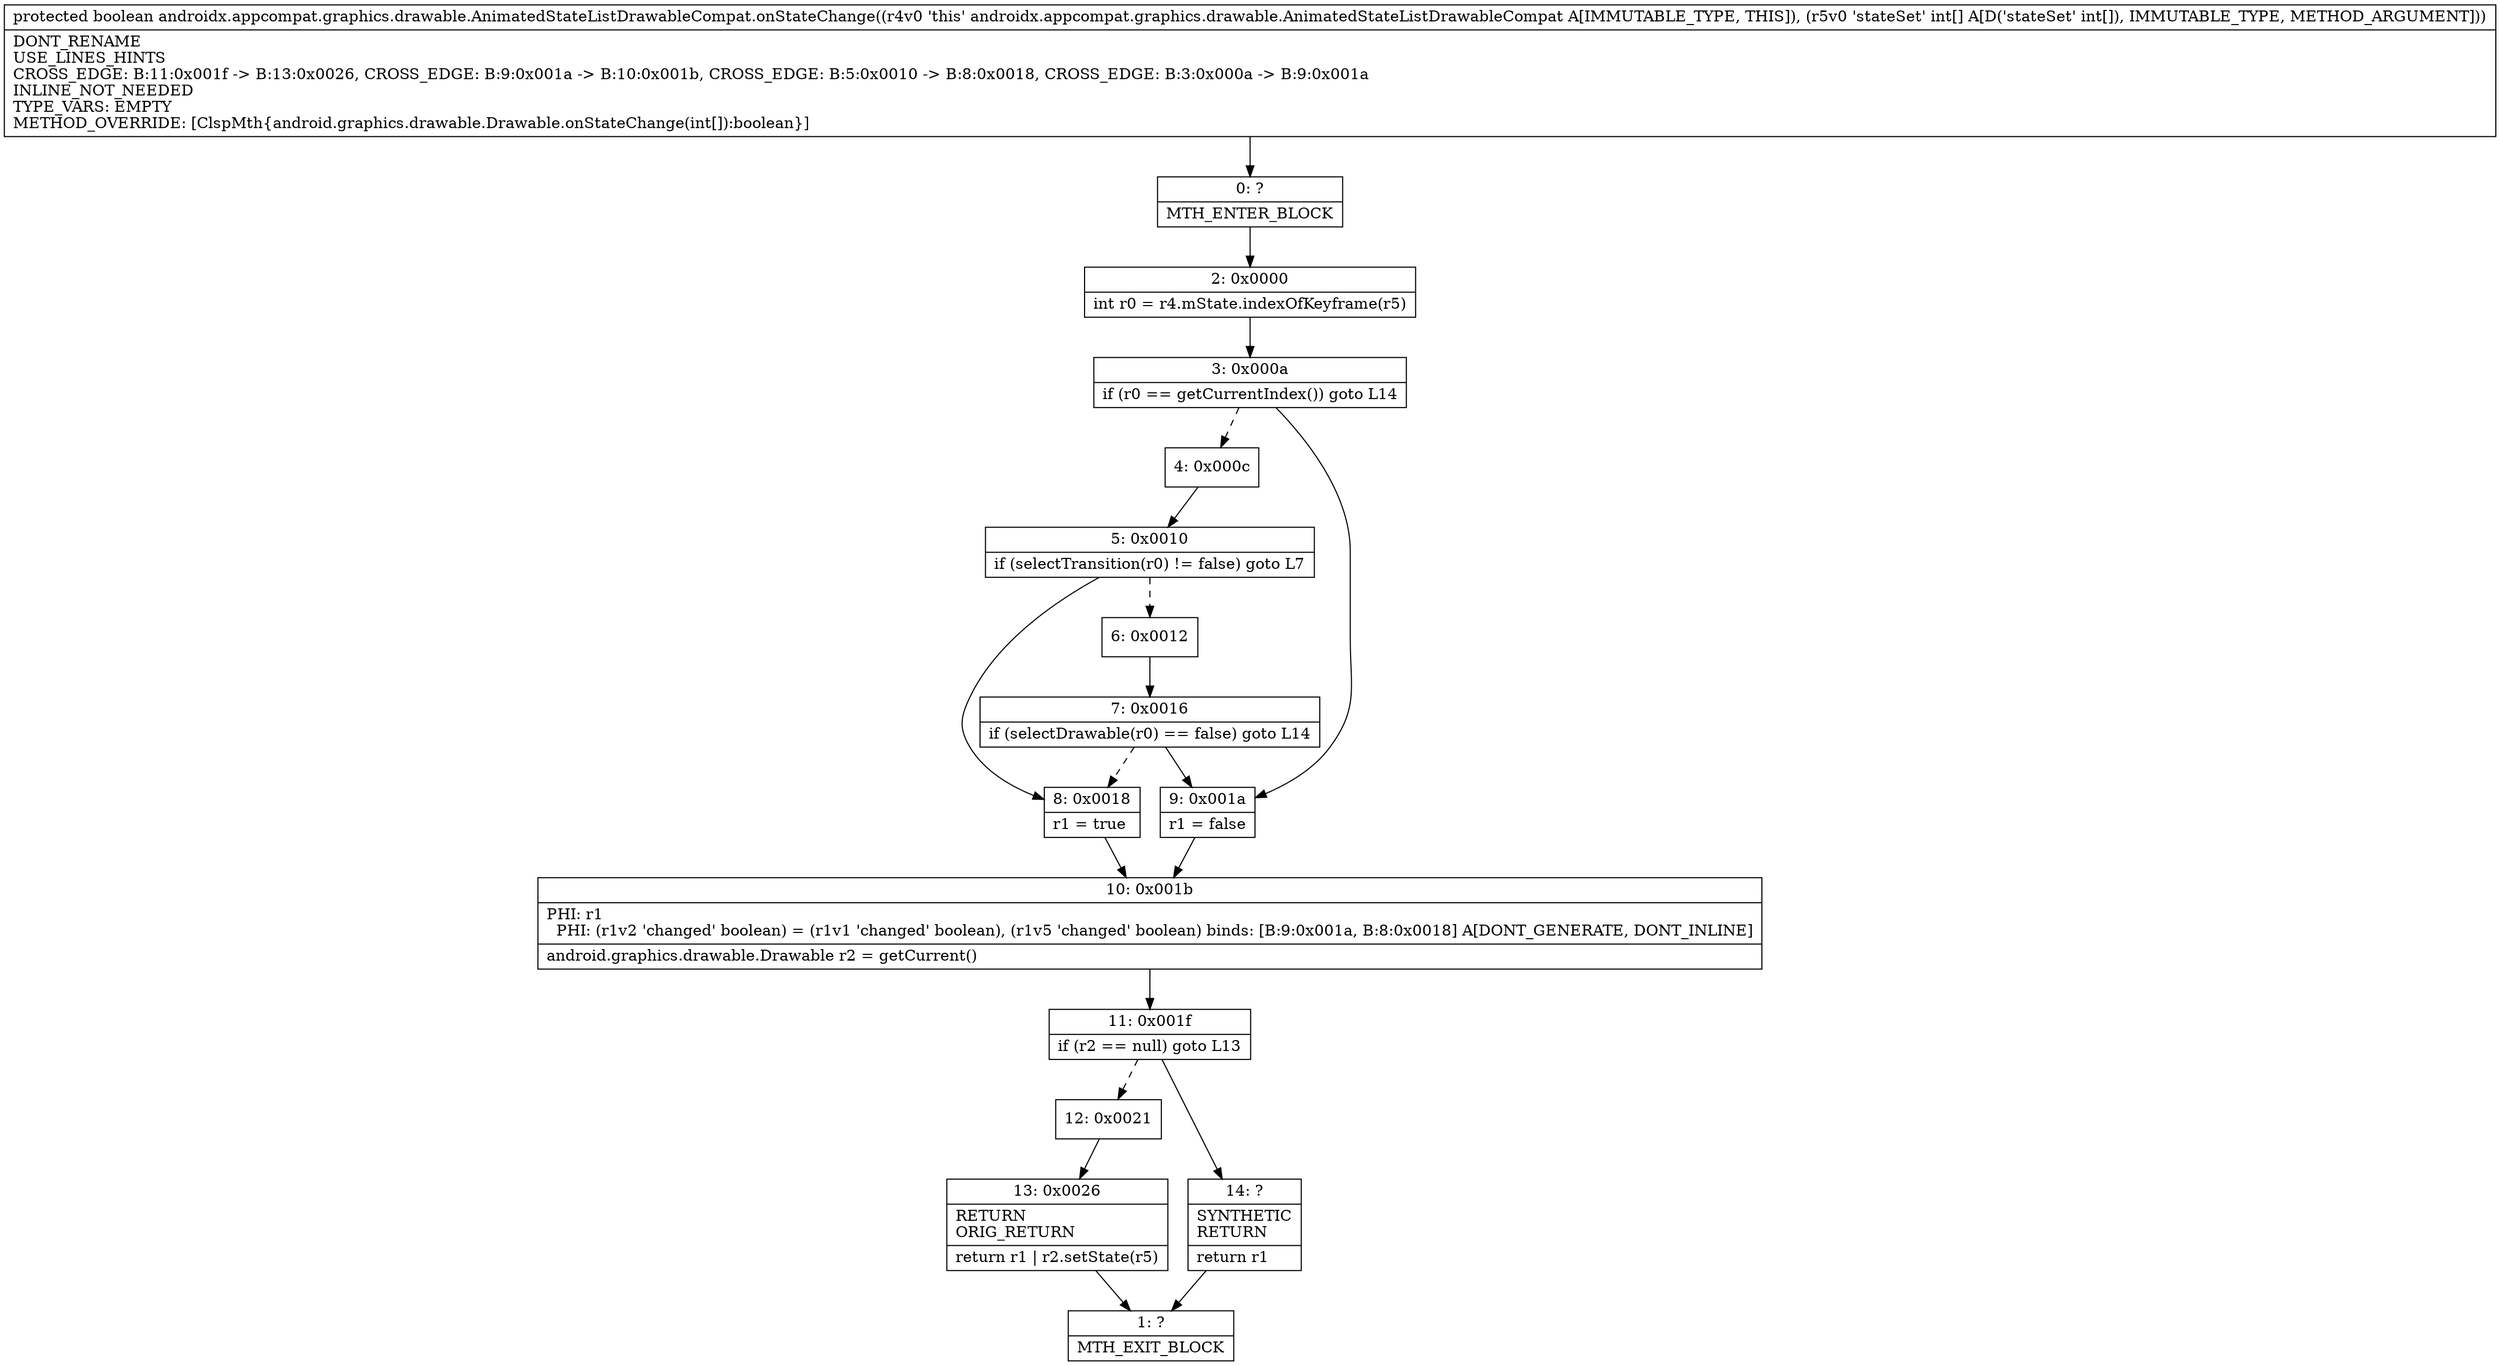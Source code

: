 digraph "CFG forandroidx.appcompat.graphics.drawable.AnimatedStateListDrawableCompat.onStateChange([I)Z" {
Node_0 [shape=record,label="{0\:\ ?|MTH_ENTER_BLOCK\l}"];
Node_2 [shape=record,label="{2\:\ 0x0000|int r0 = r4.mState.indexOfKeyframe(r5)\l}"];
Node_3 [shape=record,label="{3\:\ 0x000a|if (r0 == getCurrentIndex()) goto L14\l}"];
Node_4 [shape=record,label="{4\:\ 0x000c}"];
Node_5 [shape=record,label="{5\:\ 0x0010|if (selectTransition(r0) != false) goto L7\l}"];
Node_6 [shape=record,label="{6\:\ 0x0012}"];
Node_7 [shape=record,label="{7\:\ 0x0016|if (selectDrawable(r0) == false) goto L14\l}"];
Node_8 [shape=record,label="{8\:\ 0x0018|r1 = true\l}"];
Node_10 [shape=record,label="{10\:\ 0x001b|PHI: r1 \l  PHI: (r1v2 'changed' boolean) = (r1v1 'changed' boolean), (r1v5 'changed' boolean) binds: [B:9:0x001a, B:8:0x0018] A[DONT_GENERATE, DONT_INLINE]\l|android.graphics.drawable.Drawable r2 = getCurrent()\l}"];
Node_11 [shape=record,label="{11\:\ 0x001f|if (r2 == null) goto L13\l}"];
Node_12 [shape=record,label="{12\:\ 0x0021}"];
Node_13 [shape=record,label="{13\:\ 0x0026|RETURN\lORIG_RETURN\l|return r1 \| r2.setState(r5)\l}"];
Node_1 [shape=record,label="{1\:\ ?|MTH_EXIT_BLOCK\l}"];
Node_14 [shape=record,label="{14\:\ ?|SYNTHETIC\lRETURN\l|return r1\l}"];
Node_9 [shape=record,label="{9\:\ 0x001a|r1 = false\l}"];
MethodNode[shape=record,label="{protected boolean androidx.appcompat.graphics.drawable.AnimatedStateListDrawableCompat.onStateChange((r4v0 'this' androidx.appcompat.graphics.drawable.AnimatedStateListDrawableCompat A[IMMUTABLE_TYPE, THIS]), (r5v0 'stateSet' int[] A[D('stateSet' int[]), IMMUTABLE_TYPE, METHOD_ARGUMENT]))  | DONT_RENAME\lUSE_LINES_HINTS\lCROSS_EDGE: B:11:0x001f \-\> B:13:0x0026, CROSS_EDGE: B:9:0x001a \-\> B:10:0x001b, CROSS_EDGE: B:5:0x0010 \-\> B:8:0x0018, CROSS_EDGE: B:3:0x000a \-\> B:9:0x001a\lINLINE_NOT_NEEDED\lTYPE_VARS: EMPTY\lMETHOD_OVERRIDE: [ClspMth\{android.graphics.drawable.Drawable.onStateChange(int[]):boolean\}]\l}"];
MethodNode -> Node_0;Node_0 -> Node_2;
Node_2 -> Node_3;
Node_3 -> Node_4[style=dashed];
Node_3 -> Node_9;
Node_4 -> Node_5;
Node_5 -> Node_6[style=dashed];
Node_5 -> Node_8;
Node_6 -> Node_7;
Node_7 -> Node_8[style=dashed];
Node_7 -> Node_9;
Node_8 -> Node_10;
Node_10 -> Node_11;
Node_11 -> Node_12[style=dashed];
Node_11 -> Node_14;
Node_12 -> Node_13;
Node_13 -> Node_1;
Node_14 -> Node_1;
Node_9 -> Node_10;
}

